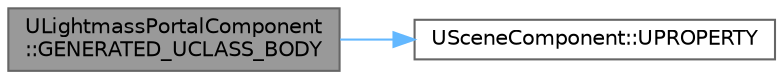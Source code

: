 digraph "ULightmassPortalComponent::GENERATED_UCLASS_BODY"
{
 // INTERACTIVE_SVG=YES
 // LATEX_PDF_SIZE
  bgcolor="transparent";
  edge [fontname=Helvetica,fontsize=10,labelfontname=Helvetica,labelfontsize=10];
  node [fontname=Helvetica,fontsize=10,shape=box,height=0.2,width=0.4];
  rankdir="LR";
  Node1 [id="Node000001",label="ULightmassPortalComponent\l::GENERATED_UCLASS_BODY",height=0.2,width=0.4,color="gray40", fillcolor="grey60", style="filled", fontcolor="black",tooltip=" "];
  Node1 -> Node2 [id="edge1_Node000001_Node000002",color="steelblue1",style="solid",tooltip=" "];
  Node2 [id="Node000002",label="USceneComponent::UPROPERTY",height=0.2,width=0.4,color="grey40", fillcolor="white", style="filled",URL="$d7/dde/classUSceneComponent.html#a54ca5184c4d2fb222789b388cdd5da98",tooltip="Physics Volume in which this SceneComponent is located."];
}
